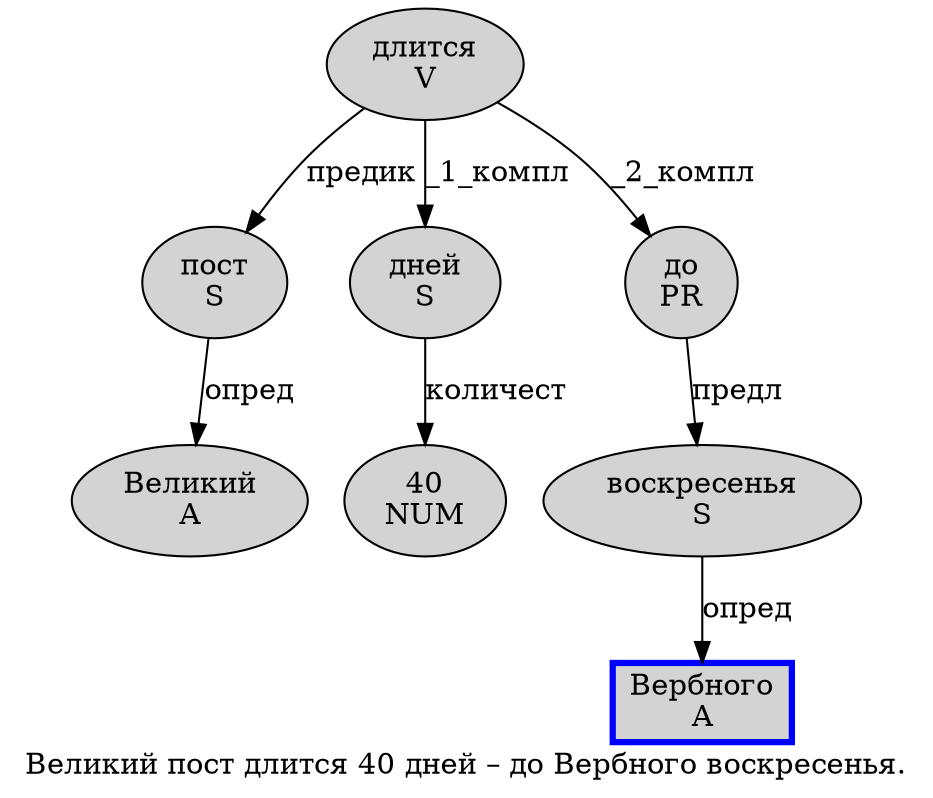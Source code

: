 digraph SENTENCE_1586 {
	graph [label="Великий пост длится 40 дней – до Вербного воскресенья."]
	node [style=filled]
		0 [label="Великий
A" color="" fillcolor=lightgray penwidth=1 shape=ellipse]
		1 [label="пост
S" color="" fillcolor=lightgray penwidth=1 shape=ellipse]
		2 [label="длится
V" color="" fillcolor=lightgray penwidth=1 shape=ellipse]
		3 [label="40
NUM" color="" fillcolor=lightgray penwidth=1 shape=ellipse]
		4 [label="дней
S" color="" fillcolor=lightgray penwidth=1 shape=ellipse]
		6 [label="до
PR" color="" fillcolor=lightgray penwidth=1 shape=ellipse]
		7 [label="Вербного
A" color=blue fillcolor=lightgray penwidth=3 shape=box]
		8 [label="воскресенья
S" color="" fillcolor=lightgray penwidth=1 shape=ellipse]
			2 -> 1 [label="предик"]
			2 -> 4 [label="_1_компл"]
			2 -> 6 [label="_2_компл"]
			6 -> 8 [label="предл"]
			1 -> 0 [label="опред"]
			8 -> 7 [label="опред"]
			4 -> 3 [label="количест"]
}
